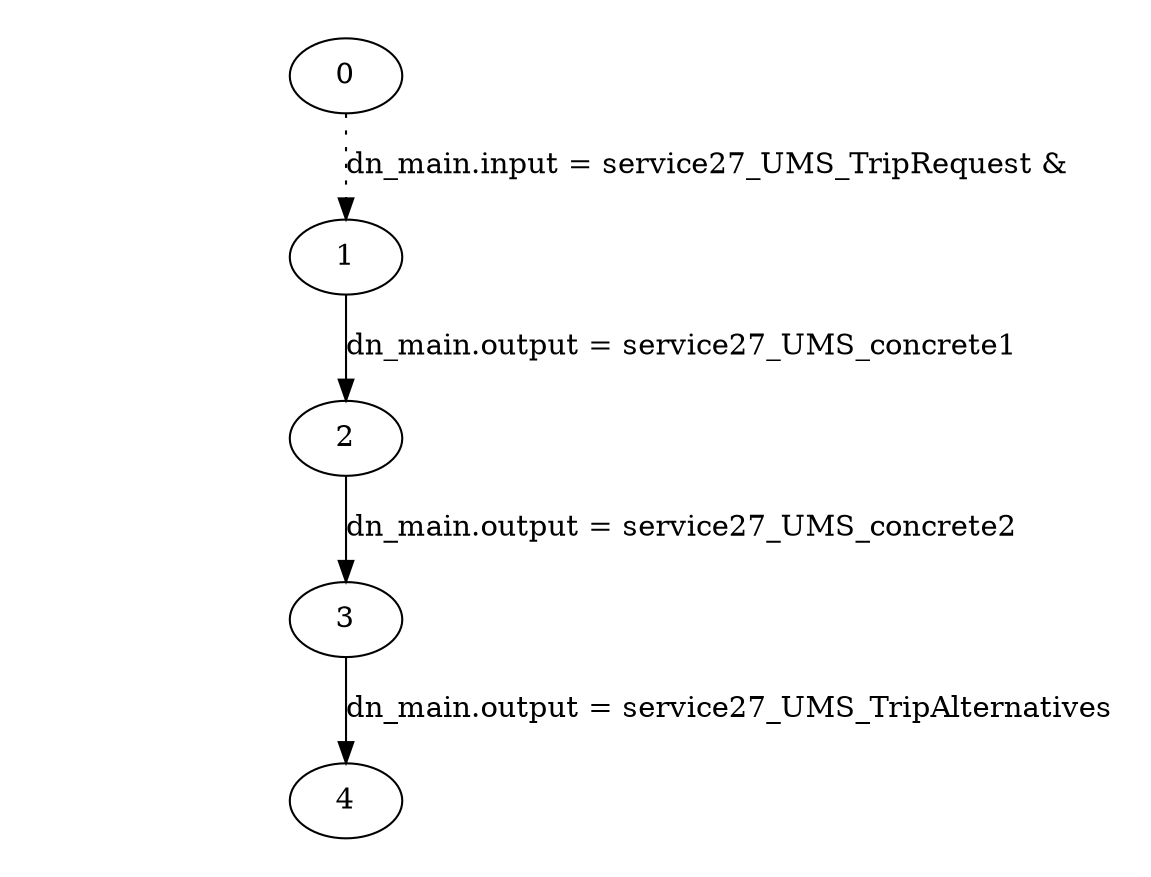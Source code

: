 digraph plan_fsm {
ratio="1.3";
margin="0.2";
size="8.0,11.4";
"0" -> "1" [style=dotted label="dn_main.input = service27_UMS_TripRequest &\n"]
"1" -> "2" [label="dn_main.output = service27_UMS_concrete1"]
"2" -> "3" [label="dn_main.output = service27_UMS_concrete2"]
"3" -> "4" [label="dn_main.output = service27_UMS_TripAlternatives"]
}

